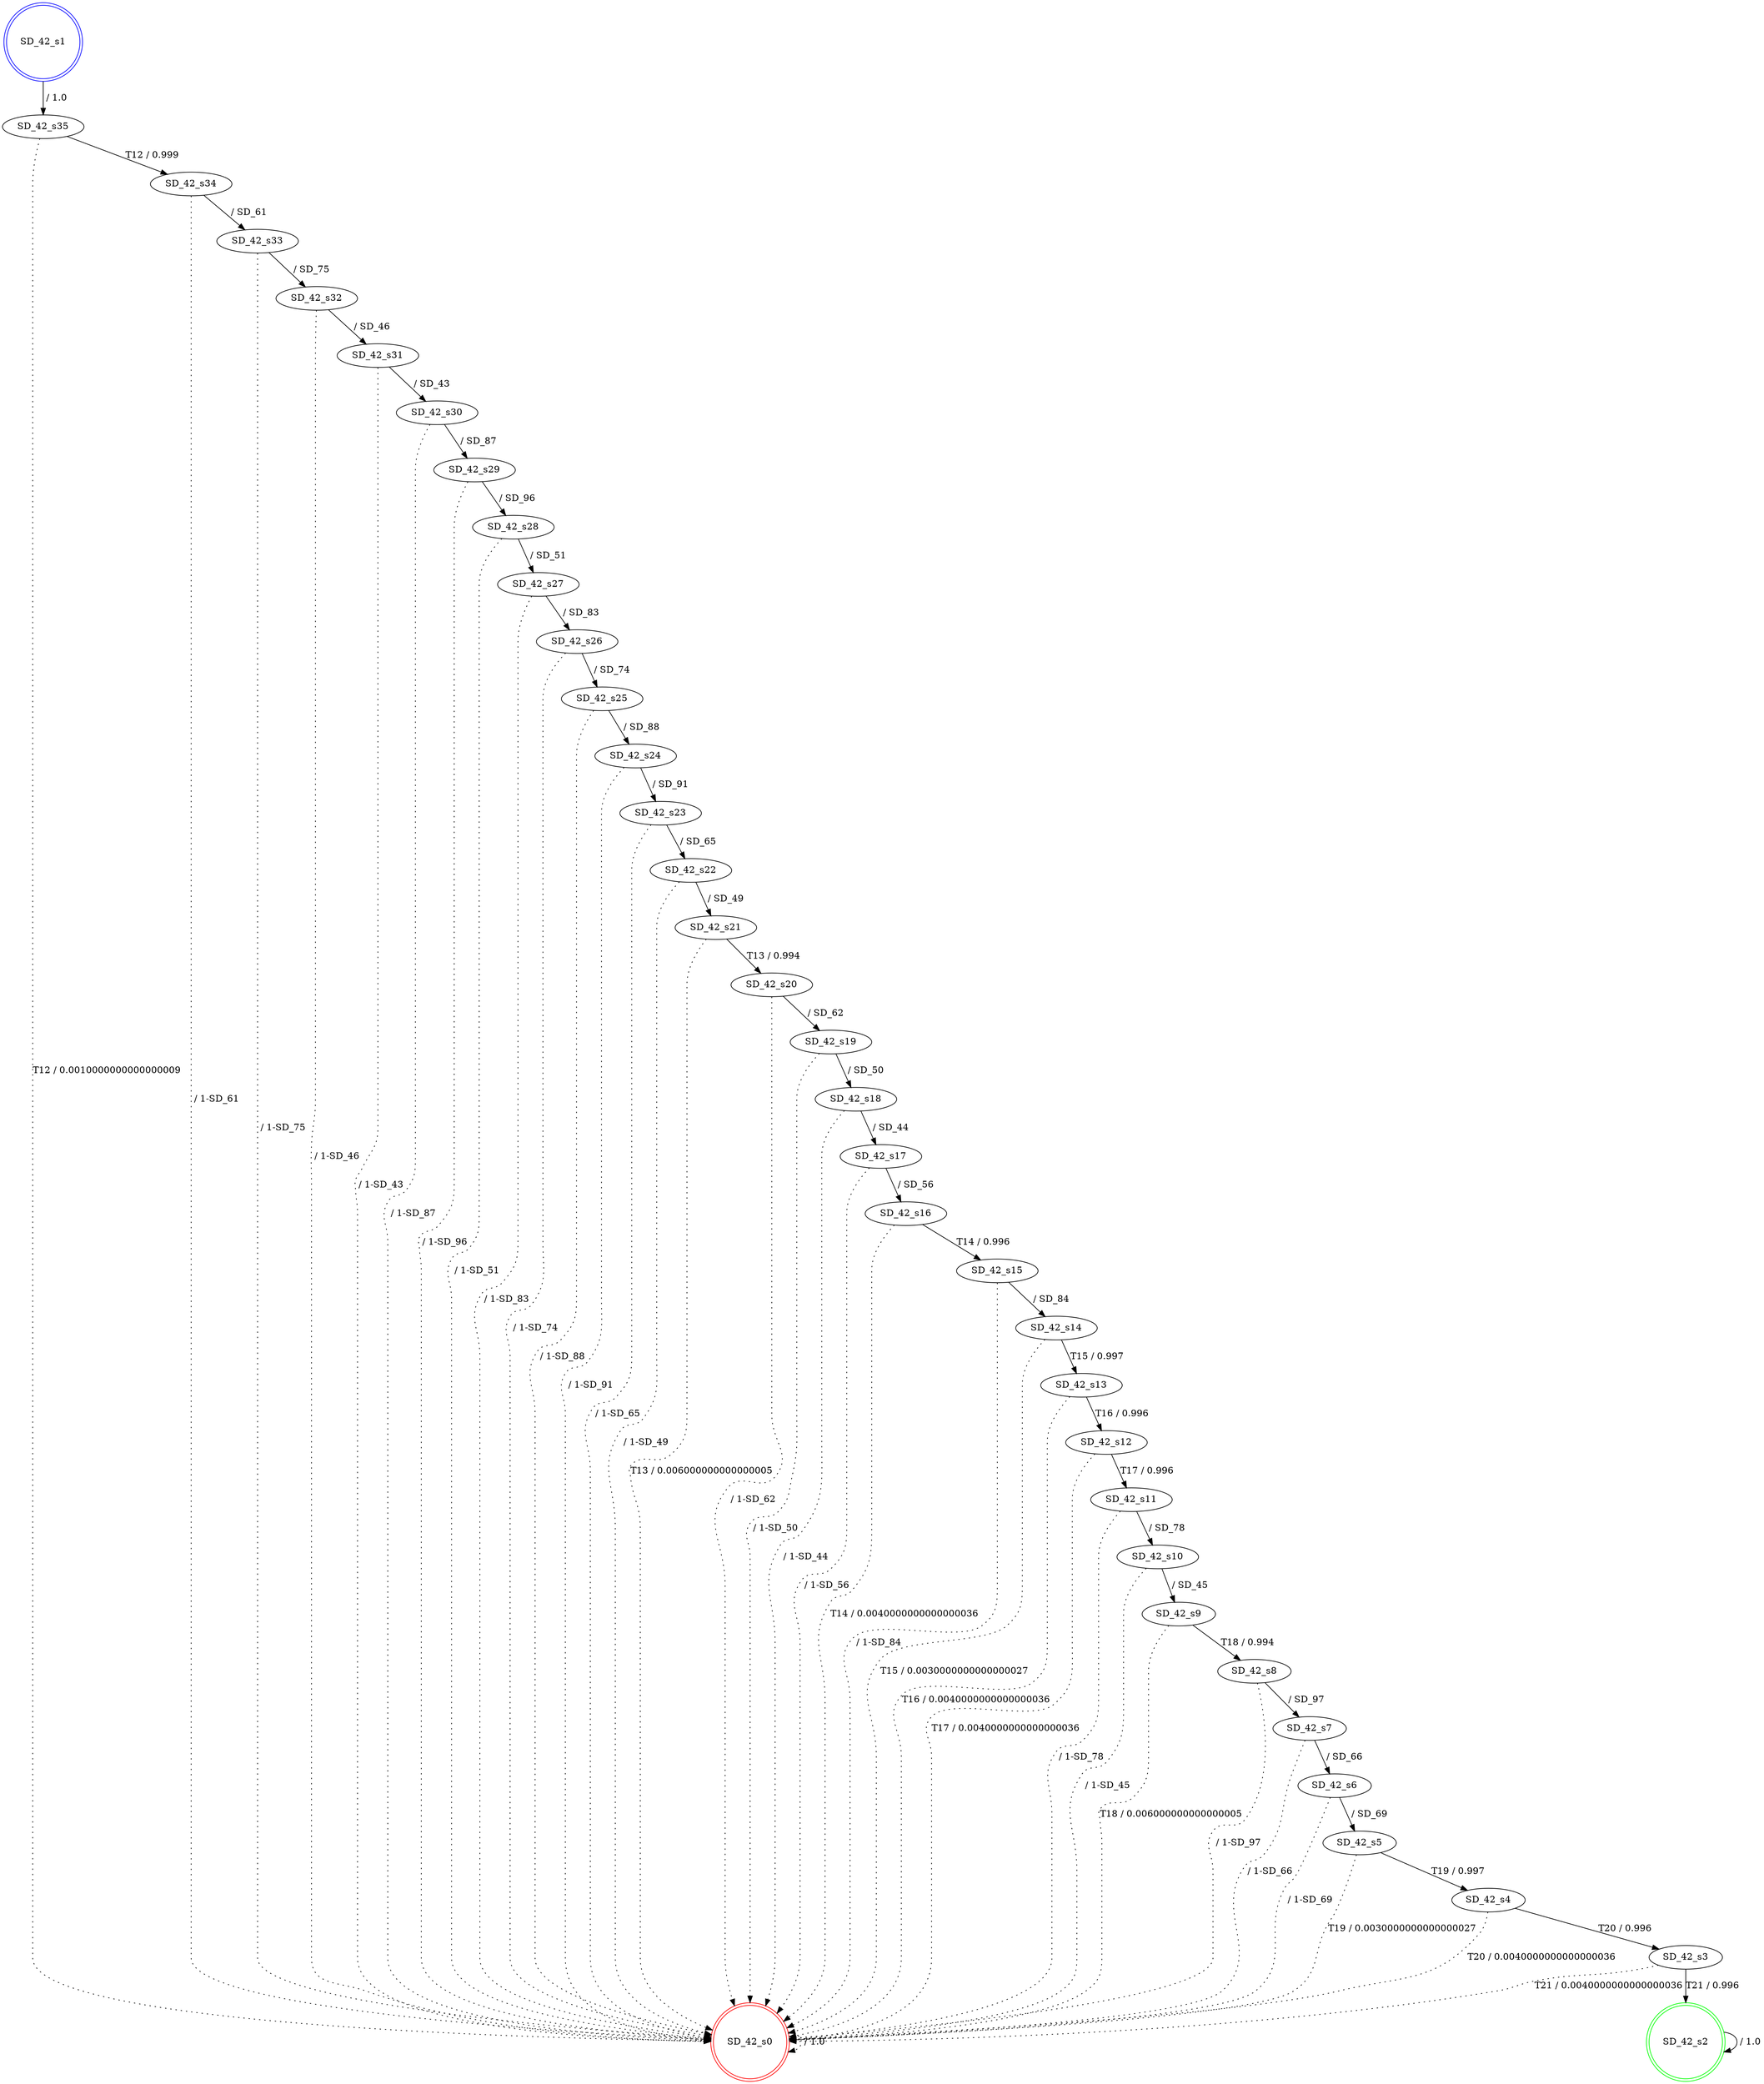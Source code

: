 digraph graphname {
SD_42_s0 [label="SD_42_s0",color=red,shape=doublecircle ];
SD_42_s1 [label="SD_42_s1",color=blue,shape=doublecircle ];
SD_42_s2 [label="SD_42_s2",color=green,shape=doublecircle ];
SD_42_s3 [label="SD_42_s3" ];
SD_42_s4 [label="SD_42_s4" ];
SD_42_s5 [label="SD_42_s5" ];
SD_42_s6 [label="SD_42_s6" ];
SD_42_s7 [label="SD_42_s7" ];
SD_42_s8 [label="SD_42_s8" ];
SD_42_s9 [label="SD_42_s9" ];
SD_42_s10 [label="SD_42_s10" ];
SD_42_s11 [label="SD_42_s11" ];
SD_42_s12 [label="SD_42_s12" ];
SD_42_s13 [label="SD_42_s13" ];
SD_42_s14 [label="SD_42_s14" ];
SD_42_s15 [label="SD_42_s15" ];
SD_42_s16 [label="SD_42_s16" ];
SD_42_s17 [label="SD_42_s17" ];
SD_42_s18 [label="SD_42_s18" ];
SD_42_s19 [label="SD_42_s19" ];
SD_42_s20 [label="SD_42_s20" ];
SD_42_s21 [label="SD_42_s21" ];
SD_42_s22 [label="SD_42_s22" ];
SD_42_s23 [label="SD_42_s23" ];
SD_42_s24 [label="SD_42_s24" ];
SD_42_s25 [label="SD_42_s25" ];
SD_42_s26 [label="SD_42_s26" ];
SD_42_s27 [label="SD_42_s27" ];
SD_42_s28 [label="SD_42_s28" ];
SD_42_s29 [label="SD_42_s29" ];
SD_42_s30 [label="SD_42_s30" ];
SD_42_s31 [label="SD_42_s31" ];
SD_42_s32 [label="SD_42_s32" ];
SD_42_s33 [label="SD_42_s33" ];
SD_42_s34 [label="SD_42_s34" ];
SD_42_s35 [label="SD_42_s35" ];
SD_42_s0 -> SD_42_s0 [label=" / 1.0", style=dotted];
SD_42_s1 -> SD_42_s35 [label=" / 1.0"];
SD_42_s2 -> SD_42_s2 [label=" / 1.0"];
SD_42_s3 -> SD_42_s2 [label="T21 / 0.996"];
SD_42_s3 -> SD_42_s0 [label="T21 / 0.0040000000000000036", style=dotted];
SD_42_s4 -> SD_42_s3 [label="T20 / 0.996"];
SD_42_s4 -> SD_42_s0 [label="T20 / 0.0040000000000000036", style=dotted];
SD_42_s5 -> SD_42_s4 [label="T19 / 0.997"];
SD_42_s5 -> SD_42_s0 [label="T19 / 0.0030000000000000027", style=dotted];
SD_42_s6 -> SD_42_s5 [label=" / SD_69"];
SD_42_s6 -> SD_42_s0 [label=" / 1-SD_69", style=dotted];
SD_42_s7 -> SD_42_s6 [label=" / SD_66"];
SD_42_s7 -> SD_42_s0 [label=" / 1-SD_66", style=dotted];
SD_42_s8 -> SD_42_s7 [label=" / SD_97"];
SD_42_s8 -> SD_42_s0 [label=" / 1-SD_97", style=dotted];
SD_42_s9 -> SD_42_s8 [label="T18 / 0.994"];
SD_42_s9 -> SD_42_s0 [label="T18 / 0.006000000000000005", style=dotted];
SD_42_s10 -> SD_42_s9 [label=" / SD_45"];
SD_42_s10 -> SD_42_s0 [label=" / 1-SD_45", style=dotted];
SD_42_s11 -> SD_42_s10 [label=" / SD_78"];
SD_42_s11 -> SD_42_s0 [label=" / 1-SD_78", style=dotted];
SD_42_s12 -> SD_42_s11 [label="T17 / 0.996"];
SD_42_s12 -> SD_42_s0 [label="T17 / 0.0040000000000000036", style=dotted];
SD_42_s13 -> SD_42_s12 [label="T16 / 0.996"];
SD_42_s13 -> SD_42_s0 [label="T16 / 0.0040000000000000036", style=dotted];
SD_42_s14 -> SD_42_s13 [label="T15 / 0.997"];
SD_42_s14 -> SD_42_s0 [label="T15 / 0.0030000000000000027", style=dotted];
SD_42_s15 -> SD_42_s14 [label=" / SD_84"];
SD_42_s15 -> SD_42_s0 [label=" / 1-SD_84", style=dotted];
SD_42_s16 -> SD_42_s15 [label="T14 / 0.996"];
SD_42_s16 -> SD_42_s0 [label="T14 / 0.0040000000000000036", style=dotted];
SD_42_s17 -> SD_42_s16 [label=" / SD_56"];
SD_42_s17 -> SD_42_s0 [label=" / 1-SD_56", style=dotted];
SD_42_s18 -> SD_42_s17 [label=" / SD_44"];
SD_42_s18 -> SD_42_s0 [label=" / 1-SD_44", style=dotted];
SD_42_s19 -> SD_42_s18 [label=" / SD_50"];
SD_42_s19 -> SD_42_s0 [label=" / 1-SD_50", style=dotted];
SD_42_s20 -> SD_42_s19 [label=" / SD_62"];
SD_42_s20 -> SD_42_s0 [label=" / 1-SD_62", style=dotted];
SD_42_s21 -> SD_42_s20 [label="T13 / 0.994"];
SD_42_s21 -> SD_42_s0 [label="T13 / 0.006000000000000005", style=dotted];
SD_42_s22 -> SD_42_s21 [label=" / SD_49"];
SD_42_s22 -> SD_42_s0 [label=" / 1-SD_49", style=dotted];
SD_42_s23 -> SD_42_s22 [label=" / SD_65"];
SD_42_s23 -> SD_42_s0 [label=" / 1-SD_65", style=dotted];
SD_42_s24 -> SD_42_s23 [label=" / SD_91"];
SD_42_s24 -> SD_42_s0 [label=" / 1-SD_91", style=dotted];
SD_42_s25 -> SD_42_s24 [label=" / SD_88"];
SD_42_s25 -> SD_42_s0 [label=" / 1-SD_88", style=dotted];
SD_42_s26 -> SD_42_s25 [label=" / SD_74"];
SD_42_s26 -> SD_42_s0 [label=" / 1-SD_74", style=dotted];
SD_42_s27 -> SD_42_s26 [label=" / SD_83"];
SD_42_s27 -> SD_42_s0 [label=" / 1-SD_83", style=dotted];
SD_42_s28 -> SD_42_s27 [label=" / SD_51"];
SD_42_s28 -> SD_42_s0 [label=" / 1-SD_51", style=dotted];
SD_42_s29 -> SD_42_s28 [label=" / SD_96"];
SD_42_s29 -> SD_42_s0 [label=" / 1-SD_96", style=dotted];
SD_42_s30 -> SD_42_s29 [label=" / SD_87"];
SD_42_s30 -> SD_42_s0 [label=" / 1-SD_87", style=dotted];
SD_42_s31 -> SD_42_s30 [label=" / SD_43"];
SD_42_s31 -> SD_42_s0 [label=" / 1-SD_43", style=dotted];
SD_42_s32 -> SD_42_s31 [label=" / SD_46"];
SD_42_s32 -> SD_42_s0 [label=" / 1-SD_46", style=dotted];
SD_42_s33 -> SD_42_s32 [label=" / SD_75"];
SD_42_s33 -> SD_42_s0 [label=" / 1-SD_75", style=dotted];
SD_42_s34 -> SD_42_s33 [label=" / SD_61"];
SD_42_s34 -> SD_42_s0 [label=" / 1-SD_61", style=dotted];
SD_42_s35 -> SD_42_s34 [label="T12 / 0.999"];
SD_42_s35 -> SD_42_s0 [label="T12 / 0.0010000000000000009", style=dotted];
}